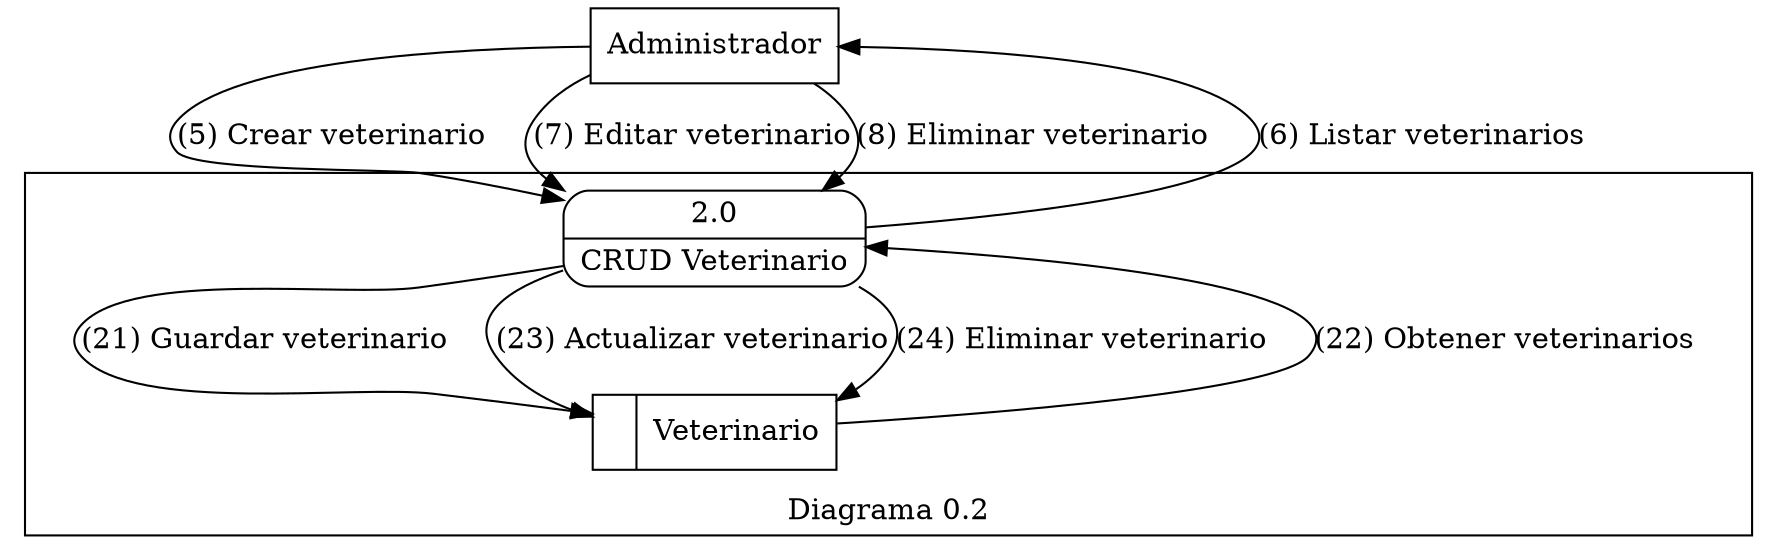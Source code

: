 digraph dfd_vet_level_0_2 {
    node [
        shape=record
    ]

    subgraph external_entities {
        admin [
            label="Administrador"
            shape=box
        ];
    }

    subgraph cluster_system {
        label="Diagrama 0.2";
        labelloc="b";

        process20 [
            label="{<f0>2.0|<f1>CRUD Veterinario}"
            shape=Mrecord
        ];

        store20 [
            label="<f0> |<f1> Veterinario"
        ];

        {rank=same; l1[style=invis, shape=point]; process20;}
        {rank=same; l2[style=invis, shape=point]; store20;}
    }

    ## Veterinarios:
    admin -> process20 [label="(5) Crear veterinario"]
    process20 -> admin [label="(6) Listar veterinarios"]
    admin -> process20 [label="(7) Editar veterinario"]
    admin -> process20 [label="(8) Eliminar veterinario"]

    process20 -> store20 [label="(21) Guardar veterinario"]
    store20 -> process20 [label="(22) Obtener veterinarios"]
    process20 -> store20 [label="(23) Actualizar veterinario"]
    process20 -> store20 [label="(24) Eliminar veterinario"]
}
